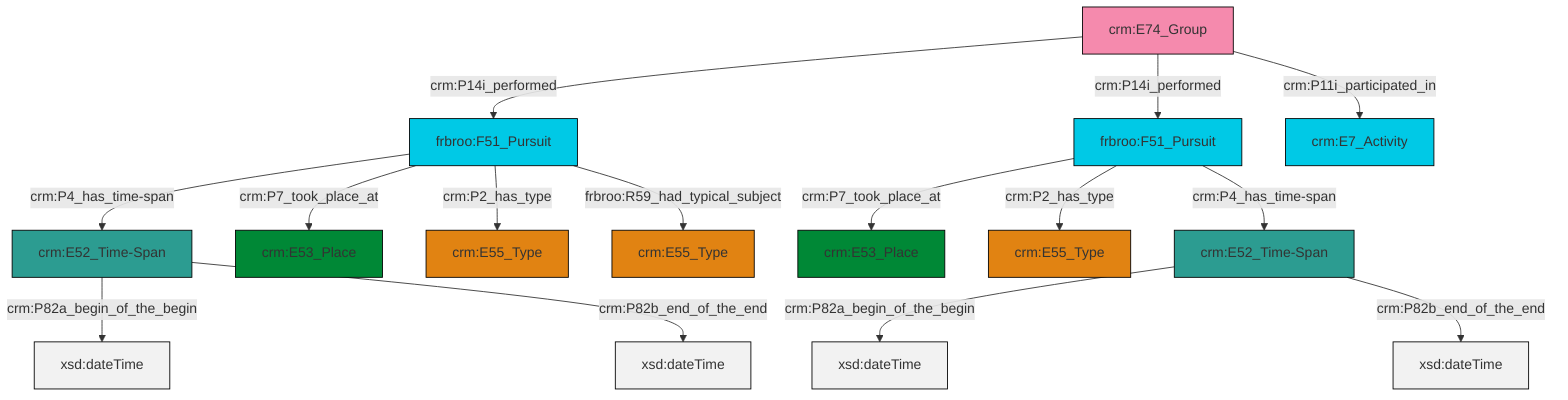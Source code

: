 graph TD
classDef Literal fill:#f2f2f2,stroke:#000000;
classDef CRM_Entity fill:#FFFFFF,stroke:#000000;
classDef Temporal_Entity fill:#00C9E6, stroke:#000000;
classDef Type fill:#E18312, stroke:#000000;
classDef Time-Span fill:#2C9C91, stroke:#000000;
classDef Appellation fill:#FFEB7F, stroke:#000000;
classDef Place fill:#008836, stroke:#000000;
classDef Persistent_Item fill:#B266B2, stroke:#000000;
classDef Conceptual_Object fill:#FFD700, stroke:#000000;
classDef Physical_Thing fill:#D2B48C, stroke:#000000;
classDef Actor fill:#f58aad, stroke:#000000;
classDef PC_Classes fill:#4ce600, stroke:#000000;
classDef Multi fill:#cccccc,stroke:#000000;

2["frbroo:F51_Pursuit"]:::Temporal_Entity -->|crm:P4_has_time-span| 3["crm:E52_Time-Span"]:::Time-Span
2["frbroo:F51_Pursuit"]:::Temporal_Entity -->|crm:P7_took_place_at| 4["crm:E53_Place"]:::Place
3["crm:E52_Time-Span"]:::Time-Span -->|crm:P82a_begin_of_the_begin| 5[xsd:dateTime]:::Literal
6["crm:E74_Group"]:::Actor -->|crm:P14i_performed| 2["frbroo:F51_Pursuit"]:::Temporal_Entity
7["frbroo:F51_Pursuit"]:::Temporal_Entity -->|crm:P7_took_place_at| 8["crm:E53_Place"]:::Place
9["crm:E52_Time-Span"]:::Time-Span -->|crm:P82a_begin_of_the_begin| 10[xsd:dateTime]:::Literal
9["crm:E52_Time-Span"]:::Time-Span -->|crm:P82b_end_of_the_end| 11[xsd:dateTime]:::Literal
3["crm:E52_Time-Span"]:::Time-Span -->|crm:P82b_end_of_the_end| 12[xsd:dateTime]:::Literal
7["frbroo:F51_Pursuit"]:::Temporal_Entity -->|crm:P2_has_type| 14["crm:E55_Type"]:::Type
7["frbroo:F51_Pursuit"]:::Temporal_Entity -->|crm:P4_has_time-span| 9["crm:E52_Time-Span"]:::Time-Span
2["frbroo:F51_Pursuit"]:::Temporal_Entity -->|crm:P2_has_type| 19["crm:E55_Type"]:::Type
6["crm:E74_Group"]:::Actor -->|crm:P14i_performed| 7["frbroo:F51_Pursuit"]:::Temporal_Entity
2["frbroo:F51_Pursuit"]:::Temporal_Entity -->|frbroo:R59_had_typical_subject| 0["crm:E55_Type"]:::Type
6["crm:E74_Group"]:::Actor -->|crm:P11i_participated_in| 17["crm:E7_Activity"]:::Temporal_Entity